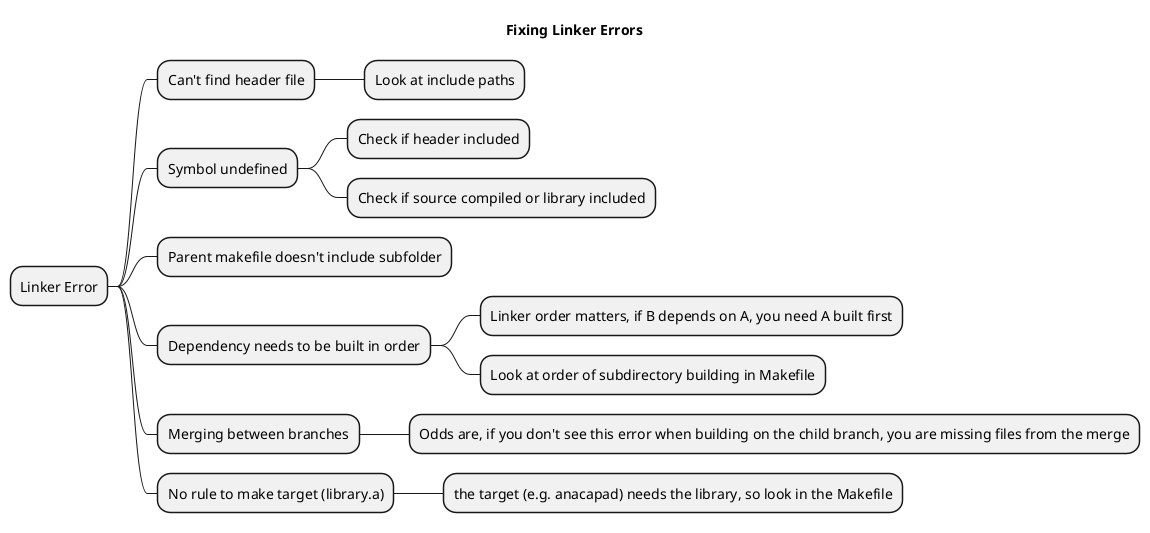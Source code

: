 @startmindmap
title Fixing Linker Errors

* Linker Error
** Can't find header file
*** Look at include paths
** Symbol undefined
*** Check if header included
*** Check if source compiled or library included
** Parent makefile doesn't include subfolder
** Dependency needs to be built in order
*** Linker order matters, if B depends on A, you need A built first
*** Look at order of subdirectory building in Makefile
** Merging between branches
*** Odds are, if you don't see this error when building on the child branch, you are missing files from the merge
** No rule to make target (library.a)
*** the target (e.g. anacapad) needs the library, so look in the Makefile
@enduml